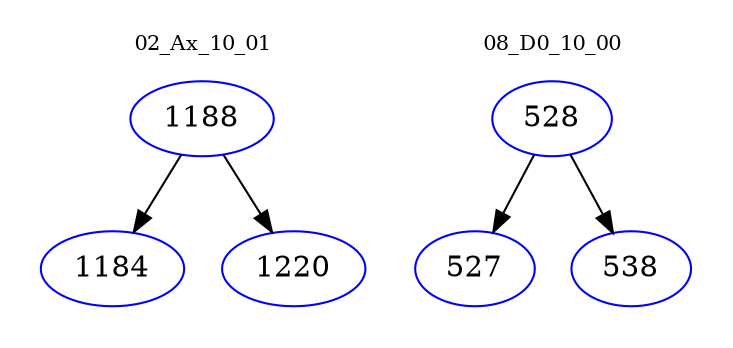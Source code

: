 digraph{
subgraph cluster_0 {
color = white
label = "02_Ax_10_01";
fontsize=10;
T0_1188 [label="1188", color="blue"]
T0_1188 -> T0_1184 [color="black"]
T0_1184 [label="1184", color="blue"]
T0_1188 -> T0_1220 [color="black"]
T0_1220 [label="1220", color="blue"]
}
subgraph cluster_1 {
color = white
label = "08_D0_10_00";
fontsize=10;
T1_528 [label="528", color="blue"]
T1_528 -> T1_527 [color="black"]
T1_527 [label="527", color="blue"]
T1_528 -> T1_538 [color="black"]
T1_538 [label="538", color="blue"]
}
}
